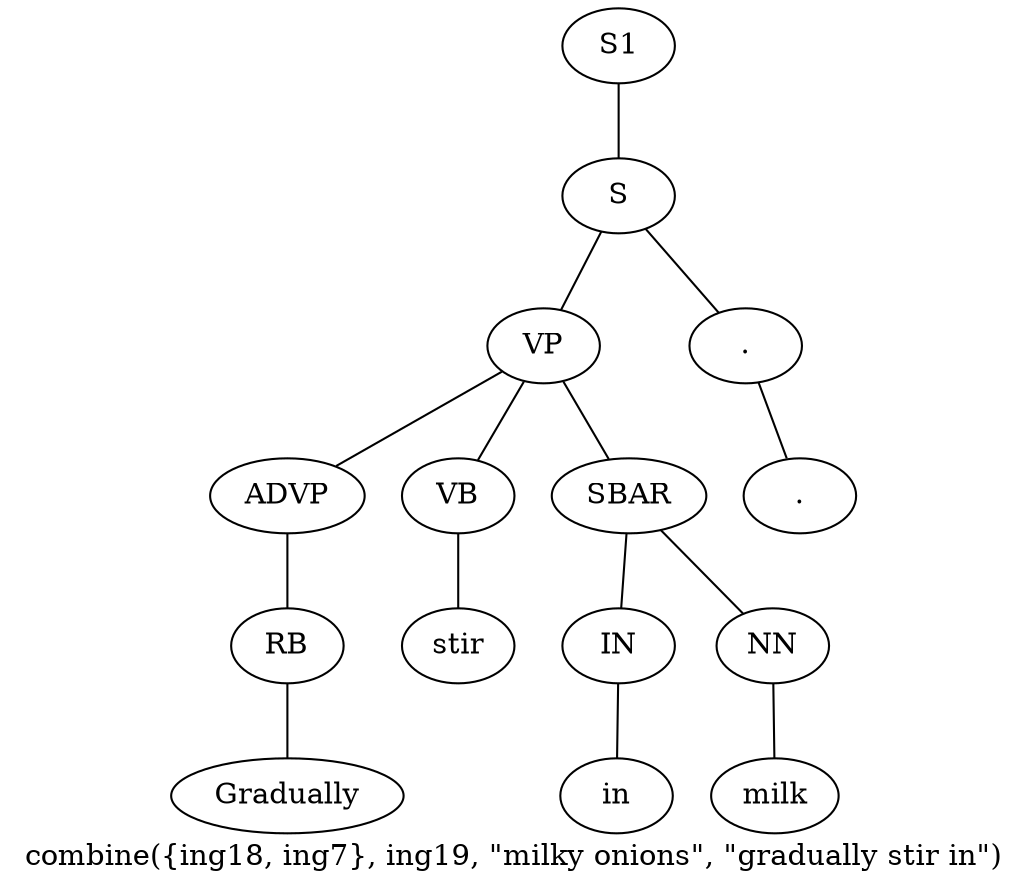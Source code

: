 graph SyntaxGraph {
	label = "combine({ing18, ing7}, ing19, \"milky onions\", \"gradually stir in\")";
	Node0 [label="S1"];
	Node1 [label="S"];
	Node2 [label="VP"];
	Node3 [label="ADVP"];
	Node4 [label="RB"];
	Node5 [label="Gradually"];
	Node6 [label="VB"];
	Node7 [label="stir"];
	Node8 [label="SBAR"];
	Node9 [label="IN"];
	Node10 [label="in"];
	Node11 [label="NN"];
	Node12 [label="milk"];
	Node13 [label="."];
	Node14 [label="."];

	Node0 -- Node1;
	Node1 -- Node2;
	Node1 -- Node13;
	Node2 -- Node3;
	Node2 -- Node6;
	Node2 -- Node8;
	Node3 -- Node4;
	Node4 -- Node5;
	Node6 -- Node7;
	Node8 -- Node9;
	Node8 -- Node11;
	Node9 -- Node10;
	Node11 -- Node12;
	Node13 -- Node14;
}